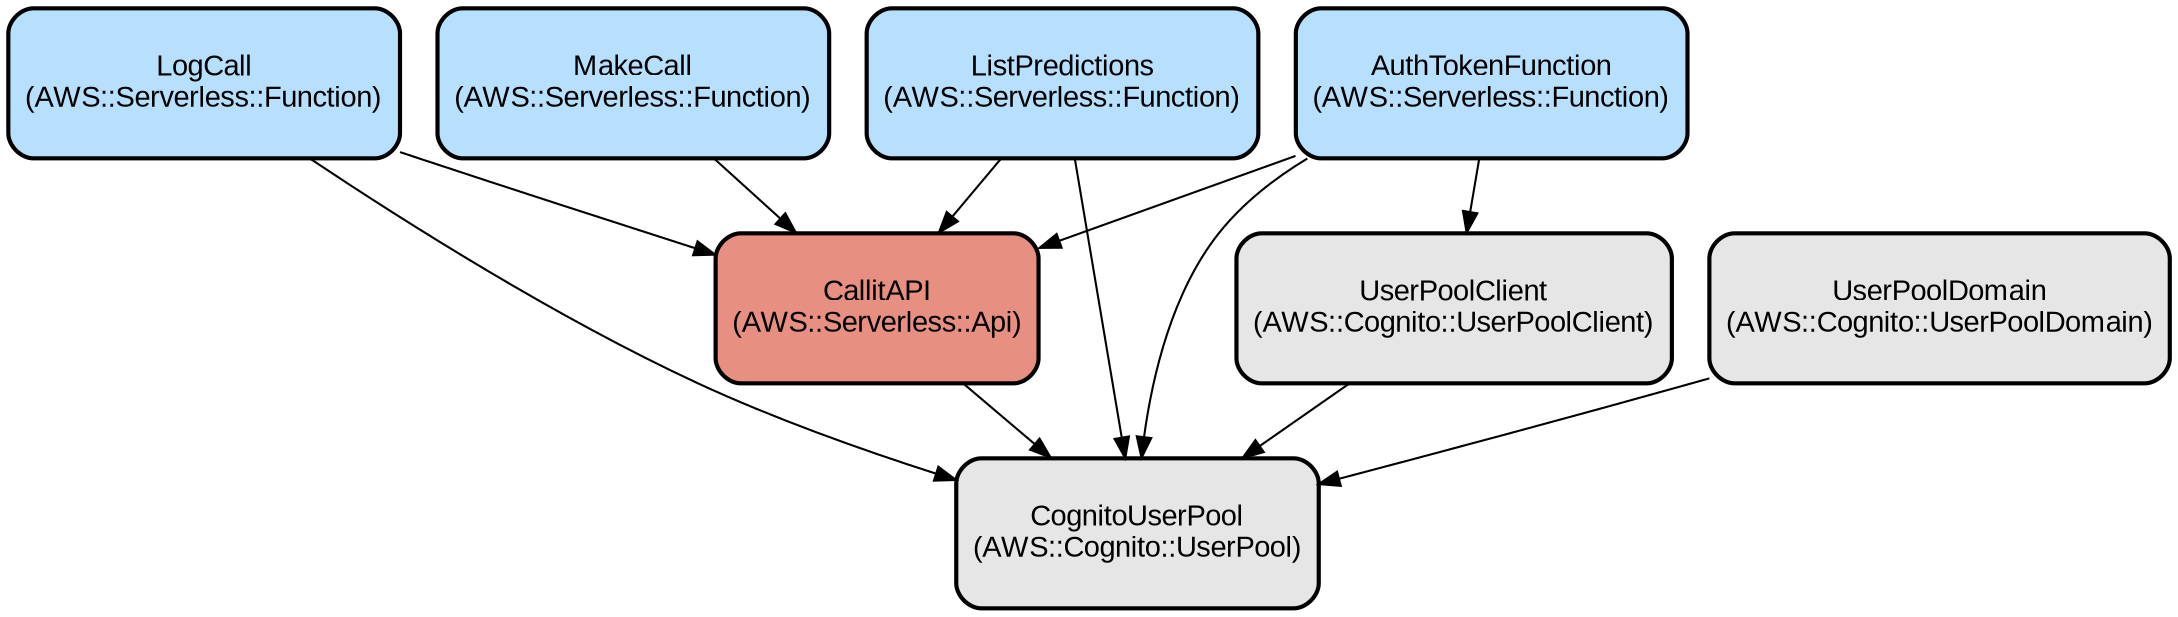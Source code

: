 digraph INFRA {
  node [ color = "black", fillcolor = "#E6E6E6", height =1, style = "filled,bold,rounded", fontname = "Arial" ];
  "CallitAPI" [ label = "CallitAPI
(AWS::Serverless::Api)", shape =rectangle, fillcolor = "#E78F81" ];
  "MakeCall" [ label = "MakeCall
(AWS::Serverless::Function)", shape =rectangle, fillcolor = "#B7E0FF" ];
  "LogCall" [ label = "LogCall
(AWS::Serverless::Function)", shape =rectangle, fillcolor = "#B7E0FF" ];
  "ListPredictions" [ label = "ListPredictions
(AWS::Serverless::Function)", shape =rectangle, fillcolor = "#B7E0FF" ];
  "AuthTokenFunction" [ label = "AuthTokenFunction
(AWS::Serverless::Function)", shape =rectangle, fillcolor = "#B7E0FF" ];
  "CognitoUserPool" [ label = "CognitoUserPool
(AWS::Cognito::UserPool)", shape =rectangle ];
  "UserPoolClient" [ label = "UserPoolClient
(AWS::Cognito::UserPoolClient)", shape =rectangle ];
  "UserPoolDomain" [ label = "UserPoolDomain
(AWS::Cognito::UserPoolDomain)", shape =rectangle ];
  "CallitAPI" -> "CognitoUserPool";
  "MakeCall" -> "CallitAPI";
  "LogCall" -> "CallitAPI";
  "LogCall" -> "CognitoUserPool";
  "ListPredictions" -> "CallitAPI";
  "ListPredictions" -> "CognitoUserPool";
  "AuthTokenFunction" -> "CallitAPI";
  "AuthTokenFunction" -> "CognitoUserPool";
  "AuthTokenFunction" -> "UserPoolClient";
  "UserPoolClient" -> "CognitoUserPool";
  "UserPoolDomain" -> "CognitoUserPool";
}
